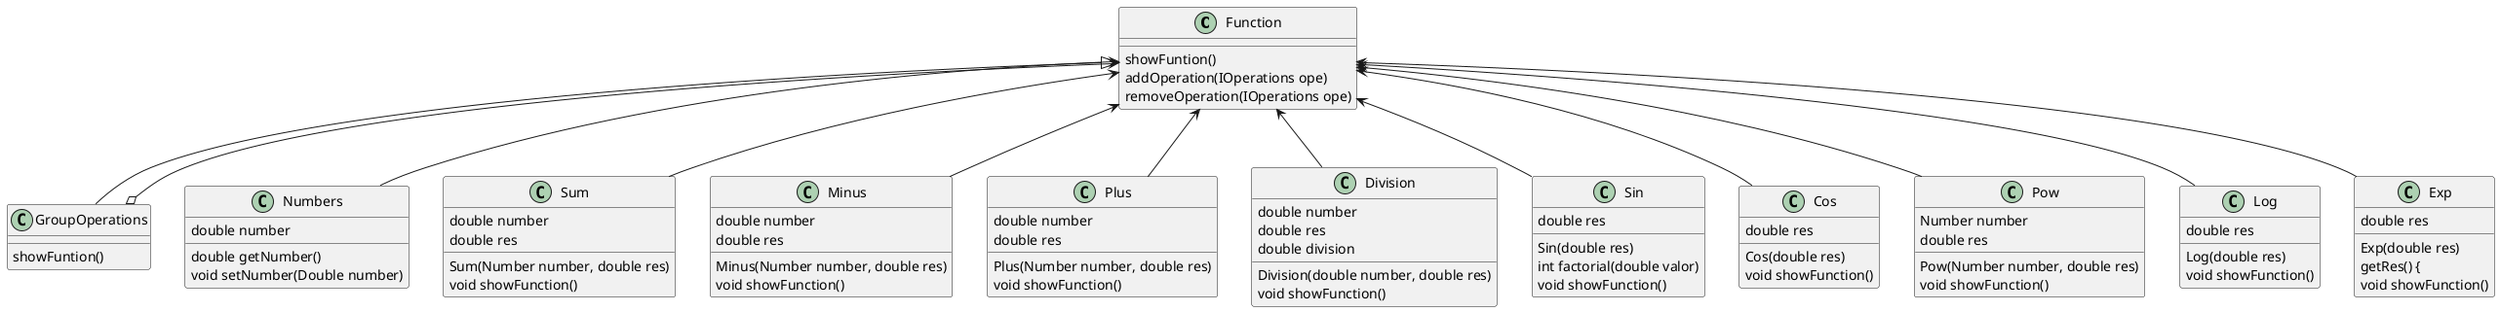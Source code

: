 
@startuml

Function <|-- GroupOperations
Function <--o GroupOperations
Function <--  Numbers
Function <--  Sum
Function <--  Minus
Function <--  Plus
Function <--  Division
Function <--  Sin
Function <--  Cos
Function <--  Pow
Function <--  Log
Function <--  Exp


Function : showFuntion()
Function : addOperation(IOperations ope)
Function : removeOperation(IOperations ope)
GroupOperations : showFuntion()

Numbers : double number
Numbers : double getNumber()
Numbers : void setNumber(Double number)

Sum : double number
Sum : double res
Sum : Sum(Number number, double res)
Sum : void showFunction()

Minus : double number
Minus : double res
Minus : Minus(Number number, double res)
Minus : void showFunction()

Plus : double number
Plus : double res
Plus : Plus(Number number, double res)
Plus : void showFunction()

Division : double number
Division : double res
Division : double division
Division : Division(double number, double res)
Division : void showFunction()

Sin : double res
Sin : Sin(double res)
Sin : int factorial(double valor)
Sin : void showFunction()

Cos : double res
Cos : Cos(double res)
Cos : void showFunction()

Pow : Number number
Pow : double res
Pow : Pow(Number number, double res)
Pow : void showFunction()

Log : double res
Log : Log(double res)
Log : void showFunction()

Exp : double res
Exp : Exp(double res)
Exp : getRes() {
Exp : void showFunction()

@enduml

